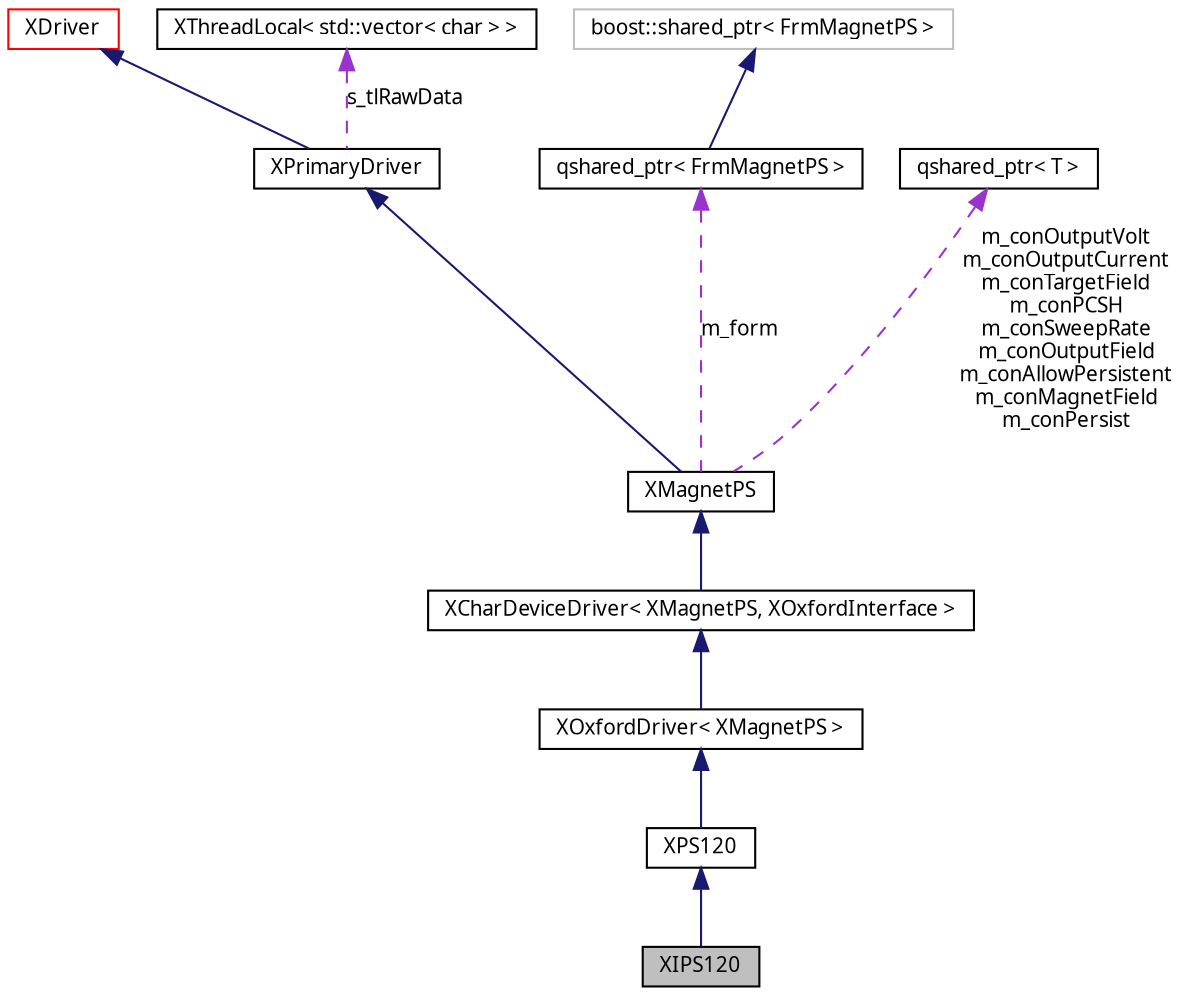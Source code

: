 digraph G
{
  edge [fontname="FreeSans.ttf",fontsize=10,labelfontname="FreeSans.ttf",labelfontsize=10];
  node [fontname="FreeSans.ttf",fontsize=10,shape=record];
  Node1 [label="XIPS120",height=0.2,width=0.4,color="black", fillcolor="grey75", style="filled" fontcolor="black"];
  Node2 -> Node1 [dir=back,color="midnightblue",fontsize=10,style="solid",fontname="FreeSans.ttf"];
  Node2 [label="XPS120",height=0.2,width=0.4,color="black", fillcolor="white", style="filled",URL="$class_x_p_s120.html"];
  Node3 -> Node2 [dir=back,color="midnightblue",fontsize=10,style="solid",fontname="FreeSans.ttf"];
  Node3 [label="XOxfordDriver\< XMagnetPS \>",height=0.2,width=0.4,color="black", fillcolor="white", style="filled",URL="$class_x_oxford_driver.html"];
  Node4 -> Node3 [dir=back,color="midnightblue",fontsize=10,style="solid",fontname="FreeSans.ttf"];
  Node4 [label="XCharDeviceDriver\< XMagnetPS, XOxfordInterface \>",height=0.2,width=0.4,color="black", fillcolor="white", style="filled",URL="$class_x_char_device_driver.html"];
  Node5 -> Node4 [dir=back,color="midnightblue",fontsize=10,style="solid",fontname="FreeSans.ttf"];
  Node5 [label="XMagnetPS",height=0.2,width=0.4,color="black", fillcolor="white", style="filled",URL="$class_x_magnet_p_s.html"];
  Node6 -> Node5 [dir=back,color="midnightblue",fontsize=10,style="solid",fontname="FreeSans.ttf"];
  Node6 [label="XPrimaryDriver",height=0.2,width=0.4,color="black", fillcolor="white", style="filled",URL="$class_x_primary_driver.html"];
  Node7 -> Node6 [dir=back,color="midnightblue",fontsize=10,style="solid",fontname="FreeSans.ttf"];
  Node7 [label="XDriver",height=0.2,width=0.4,color="red", fillcolor="white", style="filled",URL="$class_x_driver.html"];
  Node8 -> Node6 [dir=back,color="darkorchid3",fontsize=10,style="dashed",label="s_tlRawData",fontname="FreeSans.ttf"];
  Node8 [label="XThreadLocal\< std::vector\< char \> \>",height=0.2,width=0.4,color="black", fillcolor="white", style="filled",URL="$class_x_thread_local.html"];
  Node9 -> Node5 [dir=back,color="darkorchid3",fontsize=10,style="dashed",label="m_form",fontname="FreeSans.ttf"];
  Node9 [label="qshared_ptr\< FrmMagnetPS \>",height=0.2,width=0.4,color="black", fillcolor="white", style="filled",URL="$classqshared__ptr.html"];
  Node10 -> Node9 [dir=back,color="midnightblue",fontsize=10,style="solid",fontname="FreeSans.ttf"];
  Node10 [label="boost::shared_ptr\< FrmMagnetPS \>",height=0.2,width=0.4,color="grey75", fillcolor="white", style="filled"];
  Node11 -> Node5 [dir=back,color="darkorchid3",fontsize=10,style="dashed",label="m_conOutputVolt\nm_conOutputCurrent\nm_conTargetField\nm_conPCSH\nm_conSweepRate\nm_conOutputField\nm_conAllowPersistent\nm_conMagnetField\nm_conPersist",fontname="FreeSans.ttf"];
  Node11 [label="qshared_ptr\< T \>",height=0.2,width=0.4,color="black", fillcolor="white", style="filled",URL="$classqshared__ptr.html"];
}
